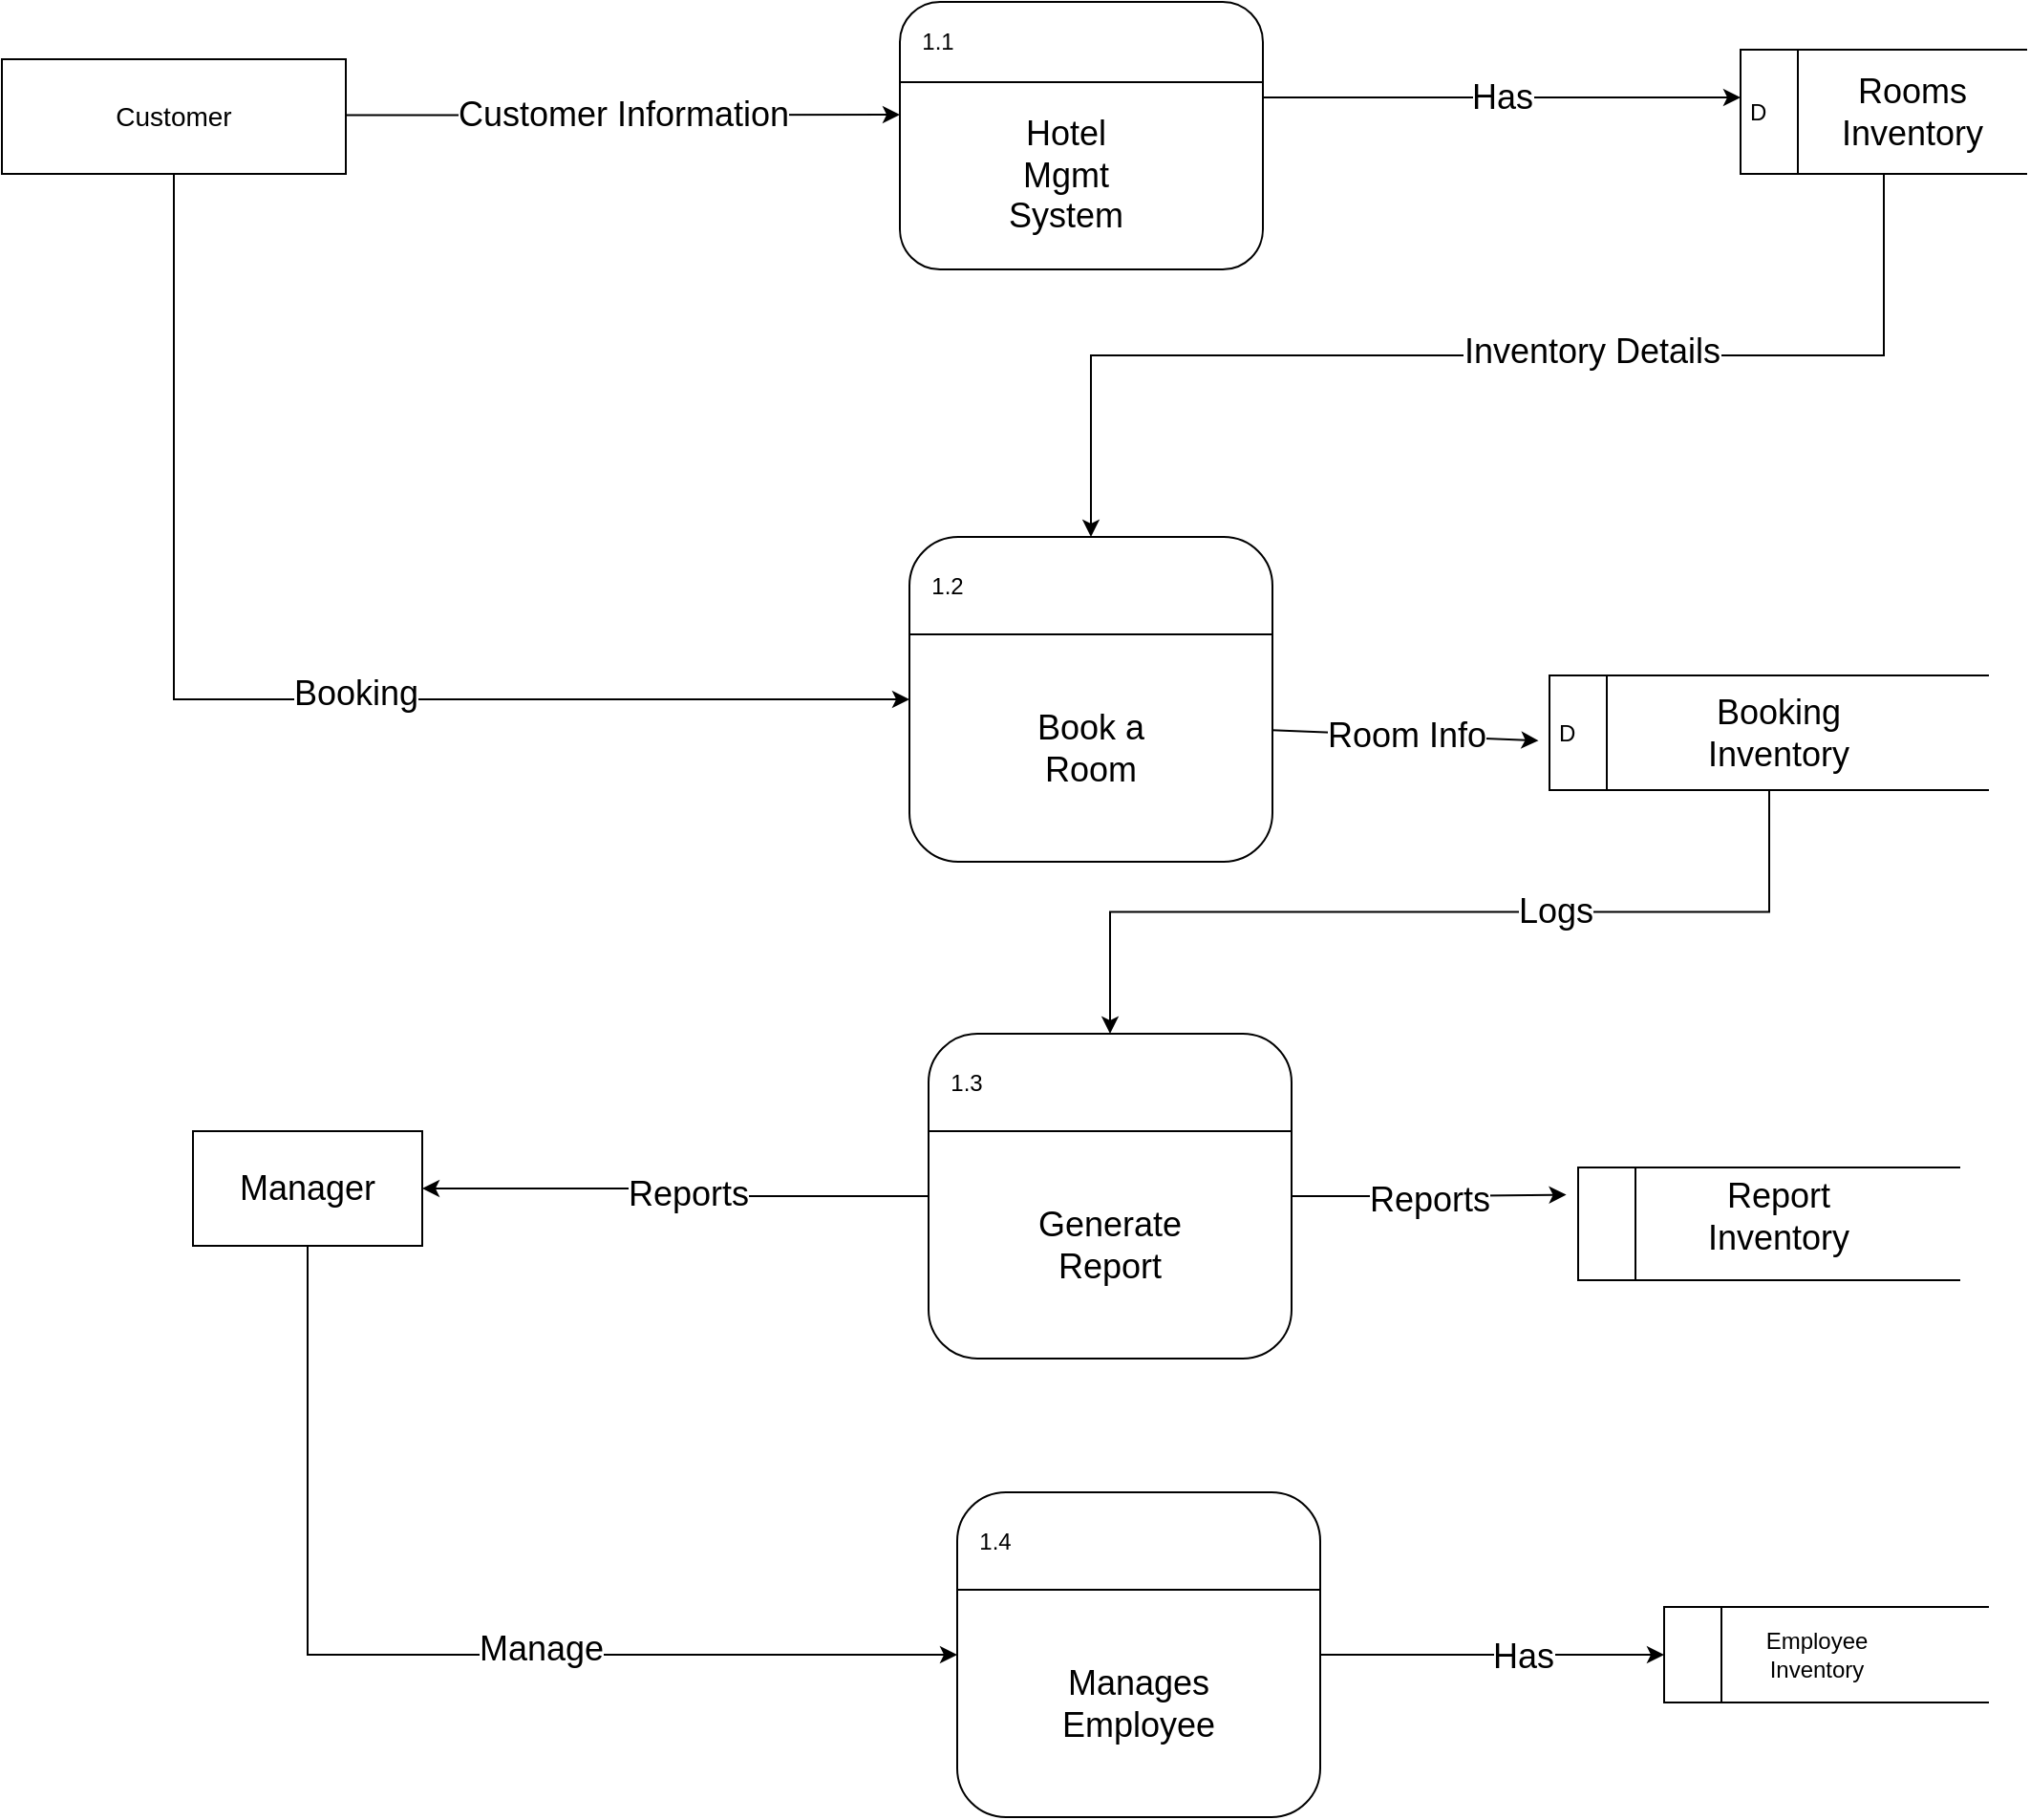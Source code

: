 <mxfile version="21.8.2" type="device">
  <diagram name="Page-1" id="MwVvzRrP8Hd7tzXJ_zy_">
    <mxGraphModel dx="1571" dy="938" grid="1" gridSize="10" guides="1" tooltips="1" connect="1" arrows="1" fold="1" page="1" pageScale="1" pageWidth="1654" pageHeight="2336" math="0" shadow="0">
      <root>
        <mxCell id="0" />
        <mxCell id="1" parent="0" />
        <mxCell id="wCCTD3WQafI-Qj2Ahzou-1" value="" style="group" parent="1" vertex="1" connectable="0">
          <mxGeometry x="770" y="570" width="190" height="140" as="geometry" />
        </mxCell>
        <mxCell id="wCCTD3WQafI-Qj2Ahzou-2" value="" style="rounded=1;whiteSpace=wrap;html=1;" parent="wCCTD3WQafI-Qj2Ahzou-1" vertex="1">
          <mxGeometry width="190" height="140" as="geometry" />
        </mxCell>
        <mxCell id="wCCTD3WQafI-Qj2Ahzou-3" value="" style="endArrow=none;html=1;rounded=0;" parent="wCCTD3WQafI-Qj2Ahzou-1" edge="1">
          <mxGeometry width="50" height="50" relative="1" as="geometry">
            <mxPoint y="42" as="sourcePoint" />
            <mxPoint x="190" y="42" as="targetPoint" />
          </mxGeometry>
        </mxCell>
        <mxCell id="wCCTD3WQafI-Qj2Ahzou-4" value="&lt;font style=&quot;font-size: 18px;&quot;&gt;Hotel Mgmt System&lt;/font&gt;" style="text;html=1;strokeColor=none;fillColor=none;align=center;verticalAlign=middle;whiteSpace=wrap;rounded=0;" parent="wCCTD3WQafI-Qj2Ahzou-1" vertex="1">
          <mxGeometry x="57" y="70" width="60" height="42" as="geometry" />
        </mxCell>
        <mxCell id="wCCTD3WQafI-Qj2Ahzou-5" value="1.1" style="text;html=1;strokeColor=none;fillColor=none;align=center;verticalAlign=middle;whiteSpace=wrap;rounded=0;" parent="wCCTD3WQafI-Qj2Ahzou-1" vertex="1">
          <mxGeometry x="-10" width="60" height="42" as="geometry" />
        </mxCell>
        <mxCell id="wCCTD3WQafI-Qj2Ahzou-6" value="" style="group" parent="1" vertex="1" connectable="0">
          <mxGeometry x="775" y="850" width="190" height="170" as="geometry" />
        </mxCell>
        <mxCell id="wCCTD3WQafI-Qj2Ahzou-7" value="" style="rounded=1;whiteSpace=wrap;html=1;" parent="wCCTD3WQafI-Qj2Ahzou-6" vertex="1">
          <mxGeometry width="190" height="170" as="geometry" />
        </mxCell>
        <mxCell id="wCCTD3WQafI-Qj2Ahzou-8" value="" style="endArrow=none;html=1;rounded=0;" parent="wCCTD3WQafI-Qj2Ahzou-6" edge="1">
          <mxGeometry width="50" height="50" relative="1" as="geometry">
            <mxPoint y="51" as="sourcePoint" />
            <mxPoint x="190" y="51" as="targetPoint" />
          </mxGeometry>
        </mxCell>
        <mxCell id="wCCTD3WQafI-Qj2Ahzou-9" value="&lt;font style=&quot;font-size: 18px;&quot;&gt;Book a Room&lt;/font&gt;" style="text;html=1;strokeColor=none;fillColor=none;align=center;verticalAlign=middle;whiteSpace=wrap;rounded=0;" parent="wCCTD3WQafI-Qj2Ahzou-6" vertex="1">
          <mxGeometry x="65" y="85" width="60" height="51" as="geometry" />
        </mxCell>
        <mxCell id="wCCTD3WQafI-Qj2Ahzou-10" value="1.2" style="text;html=1;strokeColor=none;fillColor=none;align=center;verticalAlign=middle;whiteSpace=wrap;rounded=0;" parent="wCCTD3WQafI-Qj2Ahzou-6" vertex="1">
          <mxGeometry x="-10" width="60" height="51" as="geometry" />
        </mxCell>
        <mxCell id="wCCTD3WQafI-Qj2Ahzou-11" value="" style="group" parent="1" vertex="1" connectable="0">
          <mxGeometry x="300" y="600" width="180" height="60" as="geometry" />
        </mxCell>
        <mxCell id="wCCTD3WQafI-Qj2Ahzou-12" value="" style="rounded=0;whiteSpace=wrap;html=1;" parent="wCCTD3WQafI-Qj2Ahzou-11" vertex="1">
          <mxGeometry width="180" height="60" as="geometry" />
        </mxCell>
        <mxCell id="wCCTD3WQafI-Qj2Ahzou-13" value="&lt;font style=&quot;font-size: 14px;&quot;&gt;Customer&lt;/font&gt;" style="text;html=1;strokeColor=none;fillColor=none;align=center;verticalAlign=middle;whiteSpace=wrap;rounded=0;" parent="wCCTD3WQafI-Qj2Ahzou-11" vertex="1">
          <mxGeometry x="60" y="15" width="60" height="30" as="geometry" />
        </mxCell>
        <mxCell id="wCCTD3WQafI-Qj2Ahzou-14" value="" style="endArrow=classic;html=1;rounded=0;" parent="1" edge="1">
          <mxGeometry relative="1" as="geometry">
            <mxPoint x="480" y="629.29" as="sourcePoint" />
            <mxPoint x="770" y="629" as="targetPoint" />
          </mxGeometry>
        </mxCell>
        <mxCell id="wCCTD3WQafI-Qj2Ahzou-15" value="&lt;font style=&quot;font-size: 18px;&quot;&gt;Customer Information&lt;/font&gt;" style="edgeLabel;resizable=0;html=1;align=center;verticalAlign=middle;" parent="wCCTD3WQafI-Qj2Ahzou-14" connectable="0" vertex="1">
          <mxGeometry relative="1" as="geometry" />
        </mxCell>
        <mxCell id="wCCTD3WQafI-Qj2Ahzou-16" value="" style="endArrow=classic;html=1;rounded=0;entryX=0;entryY=0.5;entryDx=0;entryDy=0;" parent="1" edge="1">
          <mxGeometry relative="1" as="geometry">
            <mxPoint x="960" y="620" as="sourcePoint" />
            <mxPoint x="1210" y="620" as="targetPoint" />
          </mxGeometry>
        </mxCell>
        <mxCell id="wCCTD3WQafI-Qj2Ahzou-17" value="&lt;font style=&quot;font-size: 18px;&quot;&gt;Has&lt;/font&gt;" style="edgeLabel;resizable=0;html=1;align=center;verticalAlign=middle;" parent="wCCTD3WQafI-Qj2Ahzou-16" connectable="0" vertex="1">
          <mxGeometry relative="1" as="geometry" />
        </mxCell>
        <mxCell id="wCCTD3WQafI-Qj2Ahzou-18" style="edgeStyle=orthogonalEdgeStyle;rounded=0;orthogonalLoop=1;jettySize=auto;html=1;exitX=0.5;exitY=1;exitDx=0;exitDy=0;entryX=0.5;entryY=0;entryDx=0;entryDy=0;" parent="1" source="wCCTD3WQafI-Qj2Ahzou-20" target="wCCTD3WQafI-Qj2Ahzou-7" edge="1">
          <mxGeometry relative="1" as="geometry" />
        </mxCell>
        <mxCell id="wCCTD3WQafI-Qj2Ahzou-19" value="&lt;font style=&quot;font-size: 18px;&quot;&gt;Inventory Details&lt;/font&gt;" style="edgeLabel;html=1;align=center;verticalAlign=middle;resizable=0;points=[];" parent="wCCTD3WQafI-Qj2Ahzou-18" vertex="1" connectable="0">
          <mxGeometry x="-0.178" y="-2" relative="1" as="geometry">
            <mxPoint as="offset" />
          </mxGeometry>
        </mxCell>
        <mxCell id="wCCTD3WQafI-Qj2Ahzou-20" value="D" style="html=1;dashed=0;whiteSpace=wrap;shape=mxgraph.dfd.dataStoreID;align=left;spacingLeft=3;points=[[0,0],[0.5,0],[1,0],[0,0.5],[1,0.5],[0,1],[0.5,1],[1,1]];" parent="1" vertex="1">
          <mxGeometry x="1210" y="595" width="150" height="65" as="geometry" />
        </mxCell>
        <mxCell id="wCCTD3WQafI-Qj2Ahzou-21" value="&lt;font style=&quot;font-size: 18px;&quot;&gt;Rooms&lt;br&gt;Inventory&lt;br&gt;&lt;/font&gt;" style="text;html=1;strokeColor=none;fillColor=none;align=center;verticalAlign=middle;whiteSpace=wrap;rounded=0;" parent="1" vertex="1">
          <mxGeometry x="1270" y="612.5" width="60" height="30" as="geometry" />
        </mxCell>
        <mxCell id="wCCTD3WQafI-Qj2Ahzou-22" style="edgeStyle=orthogonalEdgeStyle;rounded=0;orthogonalLoop=1;jettySize=auto;html=1;exitX=0.5;exitY=1;exitDx=0;exitDy=0;entryX=0.5;entryY=0;entryDx=0;entryDy=0;" parent="1" source="wCCTD3WQafI-Qj2Ahzou-24" target="wCCTD3WQafI-Qj2Ahzou-31" edge="1">
          <mxGeometry relative="1" as="geometry" />
        </mxCell>
        <mxCell id="wCCTD3WQafI-Qj2Ahzou-23" value="&lt;font style=&quot;font-size: 18px;&quot;&gt;Logs&lt;/font&gt;" style="edgeLabel;html=1;align=center;verticalAlign=middle;resizable=0;points=[];" parent="wCCTD3WQafI-Qj2Ahzou-22" vertex="1" connectable="0">
          <mxGeometry x="-0.256" y="-1" relative="1" as="geometry">
            <mxPoint as="offset" />
          </mxGeometry>
        </mxCell>
        <mxCell id="wCCTD3WQafI-Qj2Ahzou-24" value="D" style="html=1;dashed=0;whiteSpace=wrap;shape=mxgraph.dfd.dataStoreID;align=left;spacingLeft=3;points=[[0,0],[0.5,0],[1,0],[0,0.5],[1,0.5],[0,1],[0.5,1],[1,1]];" parent="1" vertex="1">
          <mxGeometry x="1110" y="922.5" width="230" height="60" as="geometry" />
        </mxCell>
        <mxCell id="wCCTD3WQafI-Qj2Ahzou-25" value="&lt;font style=&quot;font-size: 18px;&quot;&gt;Booking Inventory&lt;/font&gt;" style="text;html=1;strokeColor=none;fillColor=none;align=center;verticalAlign=middle;whiteSpace=wrap;rounded=0;" parent="1" vertex="1">
          <mxGeometry x="1200" y="937.5" width="60" height="30" as="geometry" />
        </mxCell>
        <mxCell id="wCCTD3WQafI-Qj2Ahzou-26" value="" style="endArrow=classic;html=1;rounded=0;exitX=0.998;exitY=0.595;exitDx=0;exitDy=0;exitPerimeter=0;entryX=-0.025;entryY=0.568;entryDx=0;entryDy=0;entryPerimeter=0;" parent="1" source="wCCTD3WQafI-Qj2Ahzou-7" target="wCCTD3WQafI-Qj2Ahzou-24" edge="1">
          <mxGeometry relative="1" as="geometry">
            <mxPoint x="970" y="910" as="sourcePoint" />
            <mxPoint x="1070" y="910" as="targetPoint" />
          </mxGeometry>
        </mxCell>
        <mxCell id="wCCTD3WQafI-Qj2Ahzou-27" value="&lt;font style=&quot;font-size: 18px;&quot;&gt;Room Info&lt;/font&gt;" style="edgeLabel;resizable=0;html=1;align=center;verticalAlign=middle;" parent="wCCTD3WQafI-Qj2Ahzou-26" connectable="0" vertex="1">
          <mxGeometry relative="1" as="geometry" />
        </mxCell>
        <mxCell id="wCCTD3WQafI-Qj2Ahzou-28" style="edgeStyle=orthogonalEdgeStyle;rounded=0;orthogonalLoop=1;jettySize=auto;html=1;exitX=0.5;exitY=1;exitDx=0;exitDy=0;entryX=0;entryY=0.5;entryDx=0;entryDy=0;" parent="1" source="wCCTD3WQafI-Qj2Ahzou-12" target="wCCTD3WQafI-Qj2Ahzou-7" edge="1">
          <mxGeometry relative="1" as="geometry" />
        </mxCell>
        <mxCell id="wCCTD3WQafI-Qj2Ahzou-29" value="&lt;font style=&quot;font-size: 18px;&quot;&gt;Booking&lt;/font&gt;" style="edgeLabel;html=1;align=center;verticalAlign=middle;resizable=0;points=[];" parent="wCCTD3WQafI-Qj2Ahzou-28" vertex="1" connectable="0">
          <mxGeometry x="0.12" y="3" relative="1" as="geometry">
            <mxPoint as="offset" />
          </mxGeometry>
        </mxCell>
        <mxCell id="wCCTD3WQafI-Qj2Ahzou-30" value="" style="group" parent="1" vertex="1" connectable="0">
          <mxGeometry x="785" y="1110" width="190" height="170" as="geometry" />
        </mxCell>
        <mxCell id="wCCTD3WQafI-Qj2Ahzou-31" value="" style="rounded=1;whiteSpace=wrap;html=1;" parent="wCCTD3WQafI-Qj2Ahzou-30" vertex="1">
          <mxGeometry width="190" height="170" as="geometry" />
        </mxCell>
        <mxCell id="wCCTD3WQafI-Qj2Ahzou-32" value="" style="endArrow=none;html=1;rounded=0;" parent="wCCTD3WQafI-Qj2Ahzou-30" edge="1">
          <mxGeometry width="50" height="50" relative="1" as="geometry">
            <mxPoint y="51" as="sourcePoint" />
            <mxPoint x="190" y="51" as="targetPoint" />
          </mxGeometry>
        </mxCell>
        <mxCell id="wCCTD3WQafI-Qj2Ahzou-33" value="&lt;font style=&quot;font-size: 18px;&quot;&gt;Generate Report&lt;/font&gt;" style="text;html=1;strokeColor=none;fillColor=none;align=center;verticalAlign=middle;whiteSpace=wrap;rounded=0;" parent="wCCTD3WQafI-Qj2Ahzou-30" vertex="1">
          <mxGeometry x="65" y="85" width="60" height="51" as="geometry" />
        </mxCell>
        <mxCell id="wCCTD3WQafI-Qj2Ahzou-34" value="1.3" style="text;html=1;strokeColor=none;fillColor=none;align=center;verticalAlign=middle;whiteSpace=wrap;rounded=0;" parent="wCCTD3WQafI-Qj2Ahzou-30" vertex="1">
          <mxGeometry x="-10" width="60" height="51" as="geometry" />
        </mxCell>
        <mxCell id="wCCTD3WQafI-Qj2Ahzou-47" style="edgeStyle=orthogonalEdgeStyle;rounded=0;orthogonalLoop=1;jettySize=auto;html=1;exitX=0.5;exitY=1;exitDx=0;exitDy=0;entryX=0;entryY=0.5;entryDx=0;entryDy=0;" parent="1" source="wCCTD3WQafI-Qj2Ahzou-35" target="wCCTD3WQafI-Qj2Ahzou-43" edge="1">
          <mxGeometry relative="1" as="geometry" />
        </mxCell>
        <mxCell id="wCCTD3WQafI-Qj2Ahzou-48" value="&lt;font style=&quot;font-size: 18px;&quot;&gt;Manage&lt;/font&gt;" style="edgeLabel;html=1;align=center;verticalAlign=middle;resizable=0;points=[];" parent="wCCTD3WQafI-Qj2Ahzou-47" vertex="1" connectable="0">
          <mxGeometry x="0.213" y="3" relative="1" as="geometry">
            <mxPoint as="offset" />
          </mxGeometry>
        </mxCell>
        <mxCell id="wCCTD3WQafI-Qj2Ahzou-35" value="&lt;font style=&quot;font-size: 18px;&quot;&gt;Manager&lt;/font&gt;" style="rounded=0;whiteSpace=wrap;html=1;" parent="1" vertex="1">
          <mxGeometry x="400" y="1161" width="120" height="60" as="geometry" />
        </mxCell>
        <mxCell id="wCCTD3WQafI-Qj2Ahzou-36" value="" style="html=1;dashed=0;whiteSpace=wrap;shape=mxgraph.dfd.dataStoreID;align=left;spacingLeft=3;points=[[0,0],[0.5,0],[1,0],[0,0.5],[1,0.5],[0,1],[0.5,1],[1,1]];" parent="1" vertex="1">
          <mxGeometry x="1125" y="1180" width="200" height="59" as="geometry" />
        </mxCell>
        <mxCell id="wCCTD3WQafI-Qj2Ahzou-37" value="&lt;font style=&quot;font-size: 18px;&quot;&gt;Report Inventory&lt;/font&gt;" style="text;html=1;strokeColor=none;fillColor=none;align=center;verticalAlign=middle;whiteSpace=wrap;rounded=0;" parent="1" vertex="1">
          <mxGeometry x="1200" y="1191" width="60" height="30" as="geometry" />
        </mxCell>
        <mxCell id="wCCTD3WQafI-Qj2Ahzou-38" style="edgeStyle=orthogonalEdgeStyle;rounded=0;orthogonalLoop=1;jettySize=auto;html=1;entryX=1;entryY=0.5;entryDx=0;entryDy=0;exitX=0;exitY=0.5;exitDx=0;exitDy=0;" parent="1" source="wCCTD3WQafI-Qj2Ahzou-31" target="wCCTD3WQafI-Qj2Ahzou-35" edge="1">
          <mxGeometry relative="1" as="geometry">
            <mxPoint x="770" y="1191" as="sourcePoint" />
          </mxGeometry>
        </mxCell>
        <mxCell id="wCCTD3WQafI-Qj2Ahzou-39" value="&lt;font style=&quot;font-size: 18px;&quot;&gt;Reports&lt;/font&gt;" style="edgeLabel;html=1;align=center;verticalAlign=middle;resizable=0;points=[];" parent="wCCTD3WQafI-Qj2Ahzou-38" vertex="1" connectable="0">
          <mxGeometry x="-0.072" y="-1" relative="1" as="geometry">
            <mxPoint x="-1" as="offset" />
          </mxGeometry>
        </mxCell>
        <mxCell id="wCCTD3WQafI-Qj2Ahzou-40" style="edgeStyle=orthogonalEdgeStyle;rounded=0;orthogonalLoop=1;jettySize=auto;html=1;exitX=1;exitY=0.5;exitDx=0;exitDy=0;entryX=-0.031;entryY=0.242;entryDx=0;entryDy=0;entryPerimeter=0;" parent="1" source="wCCTD3WQafI-Qj2Ahzou-31" target="wCCTD3WQafI-Qj2Ahzou-36" edge="1">
          <mxGeometry relative="1" as="geometry" />
        </mxCell>
        <mxCell id="wCCTD3WQafI-Qj2Ahzou-41" value="&lt;font style=&quot;font-size: 18px;&quot;&gt;Reports&lt;/font&gt;" style="edgeLabel;html=1;align=center;verticalAlign=middle;resizable=0;points=[];" parent="wCCTD3WQafI-Qj2Ahzou-40" vertex="1" connectable="0">
          <mxGeometry x="0.0" y="-2" relative="1" as="geometry">
            <mxPoint x="-1" as="offset" />
          </mxGeometry>
        </mxCell>
        <mxCell id="wCCTD3WQafI-Qj2Ahzou-42" value="" style="group" parent="1" vertex="1" connectable="0">
          <mxGeometry x="800" y="1350" width="190" height="170" as="geometry" />
        </mxCell>
        <mxCell id="wCCTD3WQafI-Qj2Ahzou-43" value="" style="rounded=1;whiteSpace=wrap;html=1;" parent="wCCTD3WQafI-Qj2Ahzou-42" vertex="1">
          <mxGeometry width="190" height="170" as="geometry" />
        </mxCell>
        <mxCell id="wCCTD3WQafI-Qj2Ahzou-44" value="" style="endArrow=none;html=1;rounded=0;" parent="wCCTD3WQafI-Qj2Ahzou-42" edge="1">
          <mxGeometry width="50" height="50" relative="1" as="geometry">
            <mxPoint y="51" as="sourcePoint" />
            <mxPoint x="190" y="51" as="targetPoint" />
          </mxGeometry>
        </mxCell>
        <mxCell id="wCCTD3WQafI-Qj2Ahzou-45" value="&lt;span style=&quot;font-size: 18px;&quot;&gt;Manages Employee&lt;/span&gt;" style="text;html=1;strokeColor=none;fillColor=none;align=center;verticalAlign=middle;whiteSpace=wrap;rounded=0;" parent="wCCTD3WQafI-Qj2Ahzou-42" vertex="1">
          <mxGeometry x="65" y="85" width="60" height="51" as="geometry" />
        </mxCell>
        <mxCell id="wCCTD3WQafI-Qj2Ahzou-46" value="1.4" style="text;html=1;strokeColor=none;fillColor=none;align=center;verticalAlign=middle;whiteSpace=wrap;rounded=0;" parent="wCCTD3WQafI-Qj2Ahzou-42" vertex="1">
          <mxGeometry x="-10" width="60" height="51" as="geometry" />
        </mxCell>
        <mxCell id="wCCTD3WQafI-Qj2Ahzou-49" value="" style="html=1;dashed=0;whiteSpace=wrap;shape=mxgraph.dfd.dataStoreID;align=left;spacingLeft=3;points=[[0,0],[0.5,0],[1,0],[0,0.5],[1,0.5],[0,1],[0.5,1],[1,1]];" parent="1" vertex="1">
          <mxGeometry x="1170" y="1410" width="170" height="50" as="geometry" />
        </mxCell>
        <mxCell id="wCCTD3WQafI-Qj2Ahzou-50" style="edgeStyle=orthogonalEdgeStyle;rounded=0;orthogonalLoop=1;jettySize=auto;html=1;exitX=1;exitY=0.5;exitDx=0;exitDy=0;entryX=0;entryY=0.5;entryDx=0;entryDy=0;" parent="1" source="wCCTD3WQafI-Qj2Ahzou-43" target="wCCTD3WQafI-Qj2Ahzou-49" edge="1">
          <mxGeometry relative="1" as="geometry" />
        </mxCell>
        <mxCell id="wCCTD3WQafI-Qj2Ahzou-52" value="&lt;font style=&quot;font-size: 18px;&quot;&gt;Has&lt;/font&gt;" style="edgeLabel;html=1;align=center;verticalAlign=middle;resizable=0;points=[];" parent="wCCTD3WQafI-Qj2Ahzou-50" vertex="1" connectable="0">
          <mxGeometry x="0.173" y="-1" relative="1" as="geometry">
            <mxPoint as="offset" />
          </mxGeometry>
        </mxCell>
        <mxCell id="wCCTD3WQafI-Qj2Ahzou-51" value="Employee Inventory" style="text;html=1;strokeColor=none;fillColor=none;align=center;verticalAlign=middle;whiteSpace=wrap;rounded=0;" parent="1" vertex="1">
          <mxGeometry x="1220" y="1420" width="60" height="30" as="geometry" />
        </mxCell>
      </root>
    </mxGraphModel>
  </diagram>
</mxfile>
